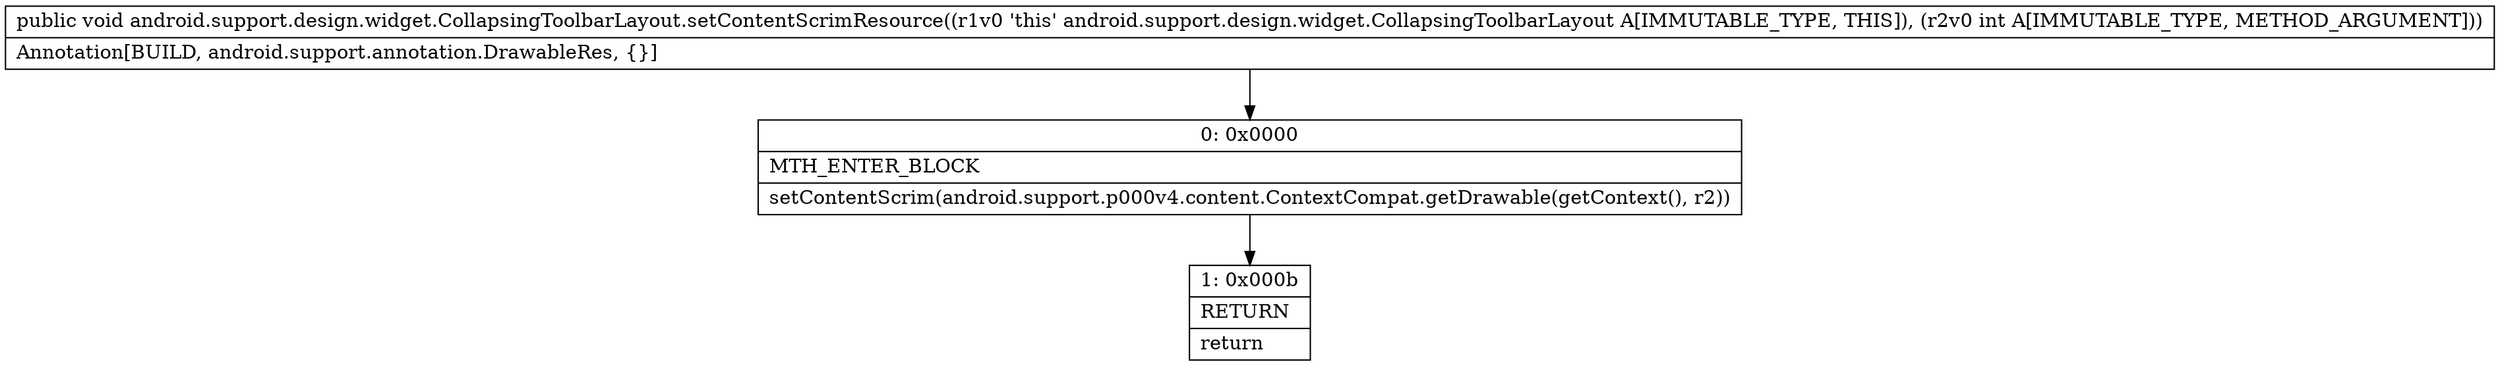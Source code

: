 digraph "CFG forandroid.support.design.widget.CollapsingToolbarLayout.setContentScrimResource(I)V" {
Node_0 [shape=record,label="{0\:\ 0x0000|MTH_ENTER_BLOCK\l|setContentScrim(android.support.p000v4.content.ContextCompat.getDrawable(getContext(), r2))\l}"];
Node_1 [shape=record,label="{1\:\ 0x000b|RETURN\l|return\l}"];
MethodNode[shape=record,label="{public void android.support.design.widget.CollapsingToolbarLayout.setContentScrimResource((r1v0 'this' android.support.design.widget.CollapsingToolbarLayout A[IMMUTABLE_TYPE, THIS]), (r2v0 int A[IMMUTABLE_TYPE, METHOD_ARGUMENT]))  | Annotation[BUILD, android.support.annotation.DrawableRes, \{\}]\l}"];
MethodNode -> Node_0;
Node_0 -> Node_1;
}

